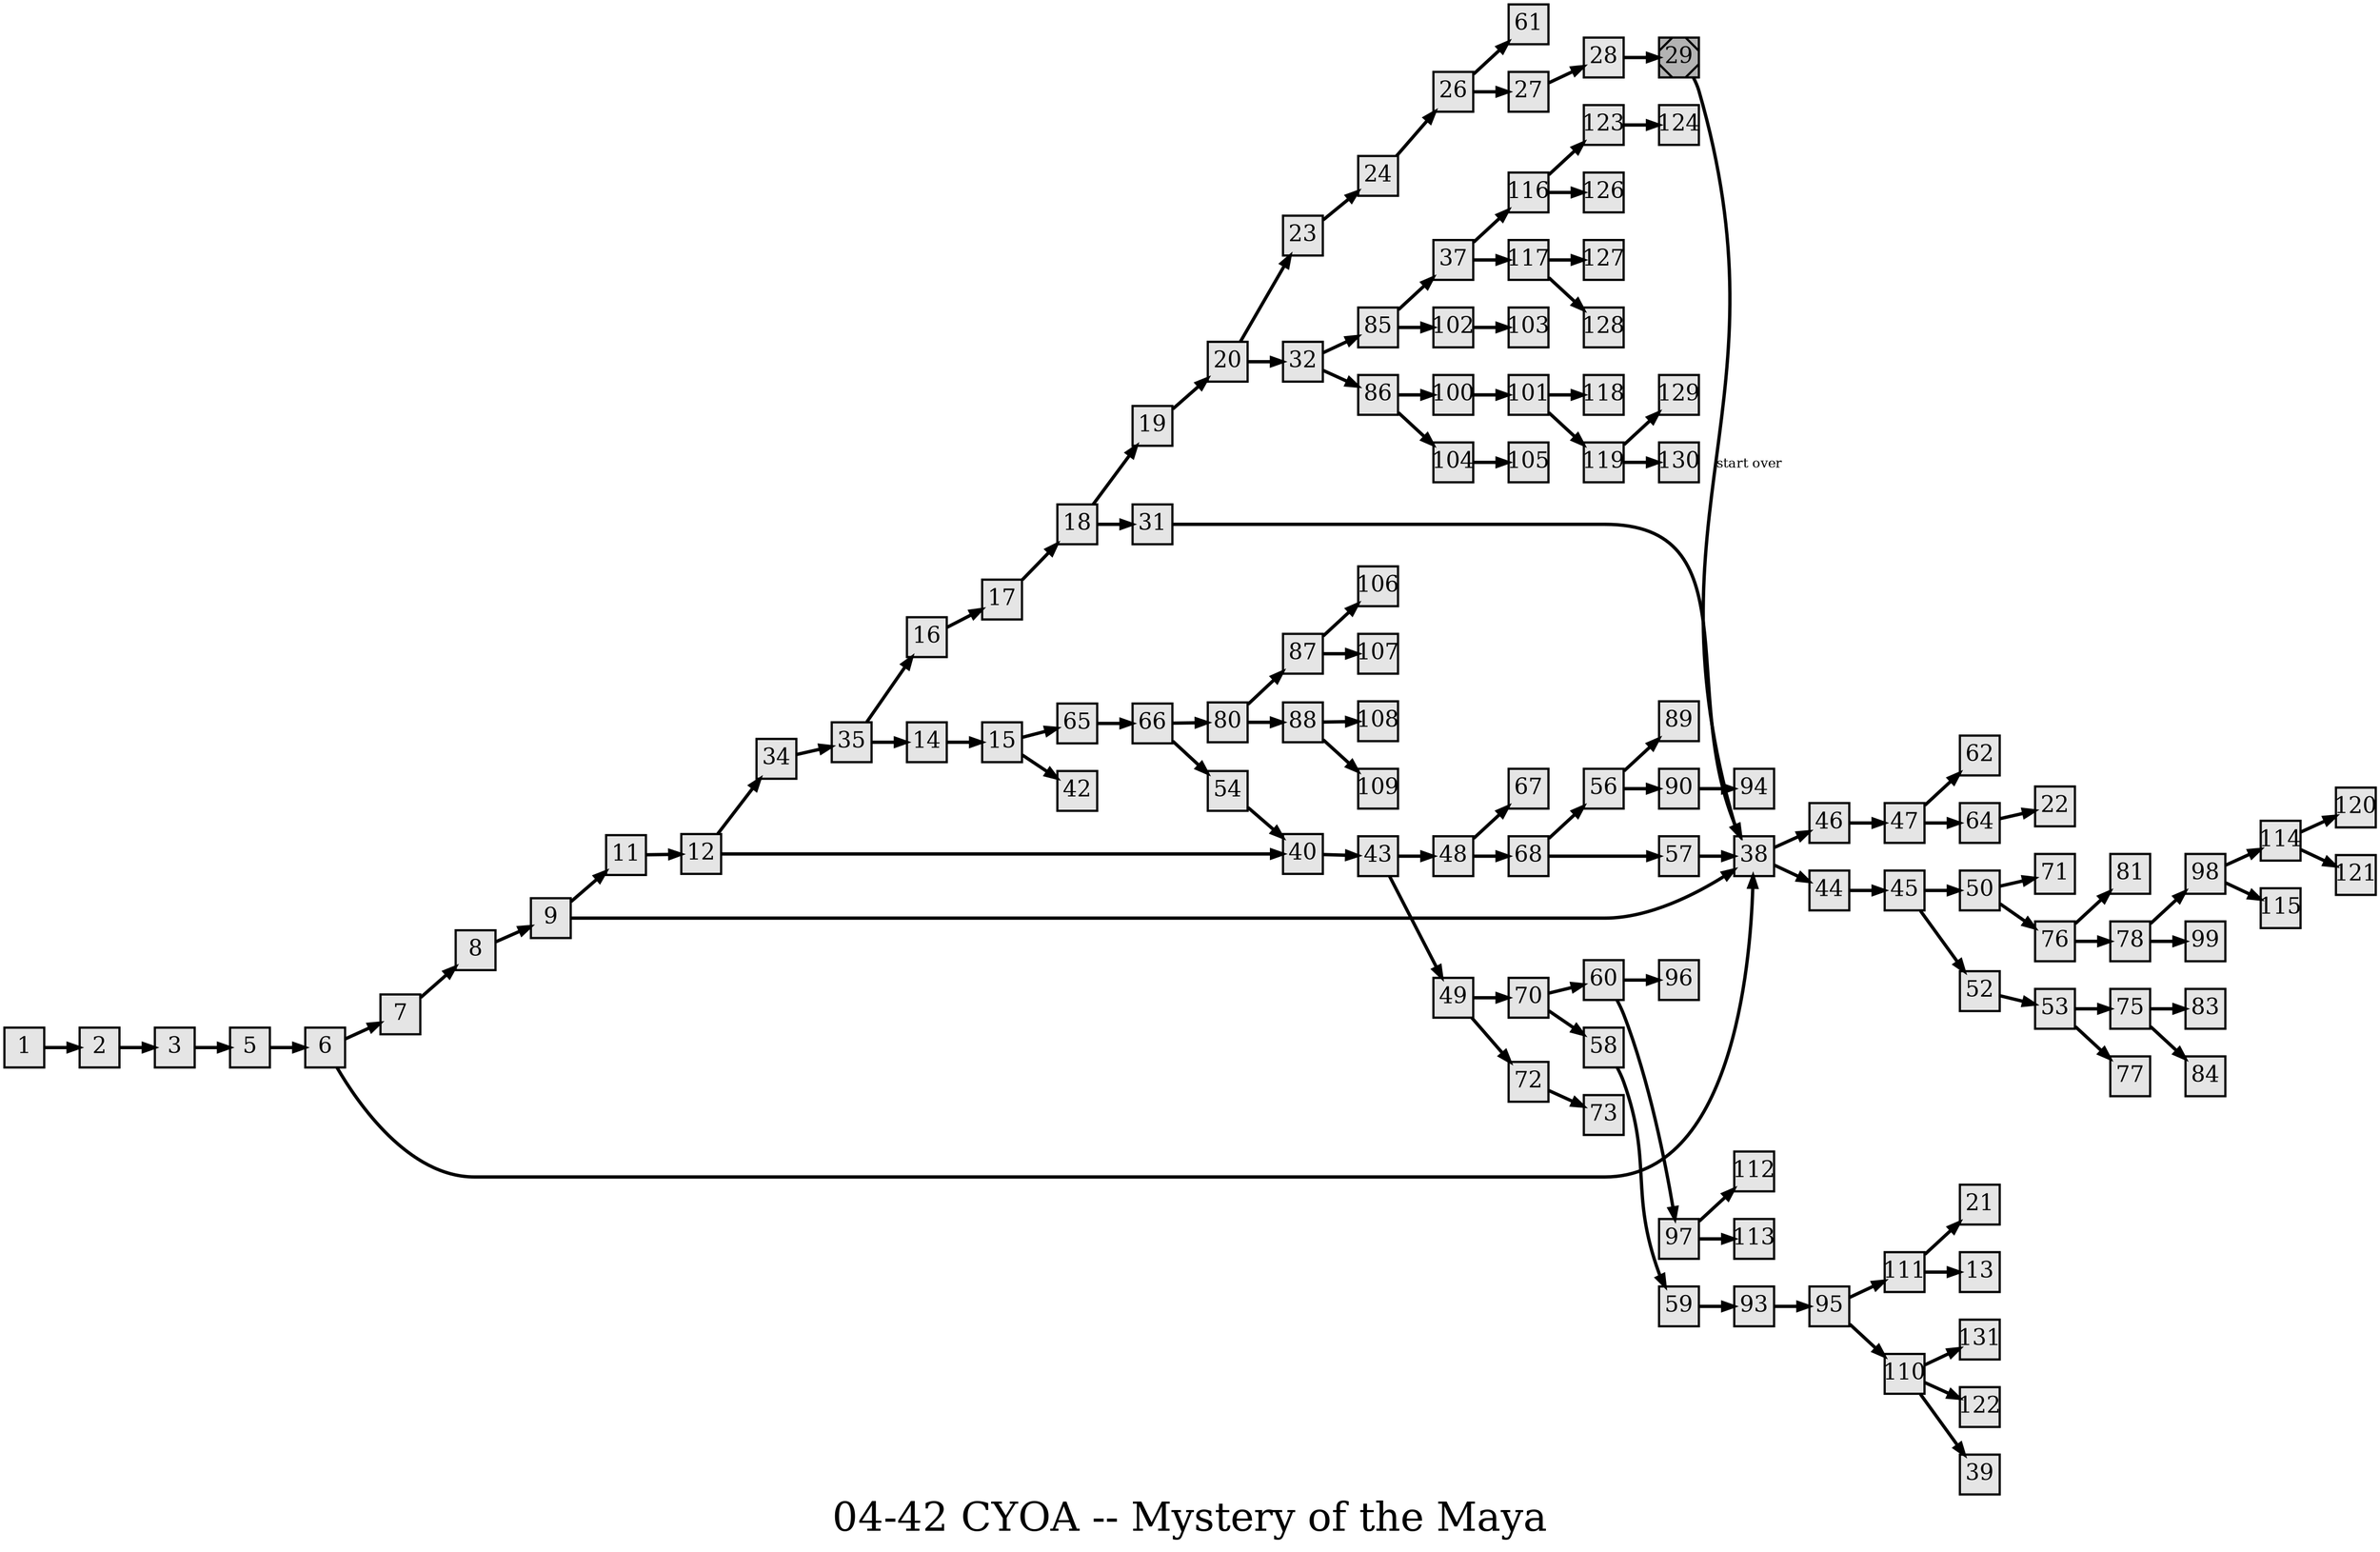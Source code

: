 digraph g{
  graph [ label="04-42 CYOA -- Mystery of the Maya" rankdir=LR, ordering=out, fontsize=36, nodesep="0.35", ranksep="0.45"];
  node  [shape=rect, penwidth=2, fontsize=20, style=filled, fillcolor=grey90, margin="0,0", labelfloat=true, regular=true, fixedsize=true];
  edge  [labelfloat=true, penwidth=3, fontsize=12];

  1 -> 2;
  2 -> 3;
  3 -> 5;
  5 -> 6;
  6 -> 7;
  6 -> 38;
  7 -> 8;
  8 -> 9;
  9 -> 11;
  9 -> 38;
  11 -> 12;
  12 -> 34;
  12 -> 40;
  14 -> 15;
  15 -> 65;
  15 -> 42;
  16 -> 17;
  17 -> 18;
  18 -> 19;
  18 -> 31;
  19 -> 20;
  20 -> 23;
  20 -> 32;
  23 -> 24;
  24 -> 26;
  26 -> 61;
  26 -> 27;
  27 -> 28;
  28 -> 29;
  29 -> 38	[ xlabel="start over" ];
  29	[ xlabel="E", shape=Msquare, fontsize=20, fillcolor=grey70, xlabel="" ];
  31 -> 38;
  32 -> 85;
  32 -> 86;
  34 -> 35;
  35 -> 16;
  35 -> 14;
  37 -> 116;
  37 -> 117;
  38 -> 46;
  38 -> 44;
  40 -> 43;
  43 -> 48;
  43 -> 49;
  44 -> 45;
  45 -> 50;
  45 -> 52;
  46 -> 47;
  47 -> 62;
  47 -> 64;
  48 -> 67;
  48 -> 68;
  49 -> 70;
  49 -> 72;
  50 -> 71;
  50 -> 76;
  52 -> 53;
  53 -> 75;
  53 -> 77;
  54 -> 40;
  56 -> 89;
  56 -> 90;
  57 -> 38;
  58 -> 59;
  59 -> 93;
  60 -> 96;
  60 -> 97;
  64 -> 22;
  65 -> 66;
  66 -> 80;
  66 -> 54;
  68 -> 56;
  68 -> 57;
  70 -> 60;
  70 -> 58;
  72 -> 73;
  75 -> 83;
  75 -> 84;
  76 -> 81;
  76 -> 78;
  78 -> 98;
  78 -> 99;
  80 -> 87;
  80 -> 88;
  85 -> 37;
  85 -> 102;
  86 -> 100;
  86 -> 104;
  87 -> 106;
  87 -> 107;
  88 -> 108;
  88 -> 109;
  90 -> 94;
  93 -> 95;
  95 -> 111;
  95 -> 110;
  97 -> 112;
  97 -> 113;
  98 -> 114;
  98 -> 115;
  100 -> 101;
  101 -> 118;
  101 -> 119;
  102 -> 103;
  104 -> 105;
  110 -> 131;
  110 -> 122;
  110 -> 39;
  111 -> 21;
  111 -> 13;
  114 -> 120;
  114 -> 121;
  116 -> 123;
  116 -> 126;
  117 -> 127;
  117 -> 128;
  119 -> 129;
  119 -> 130;
  123 -> 124;
}

